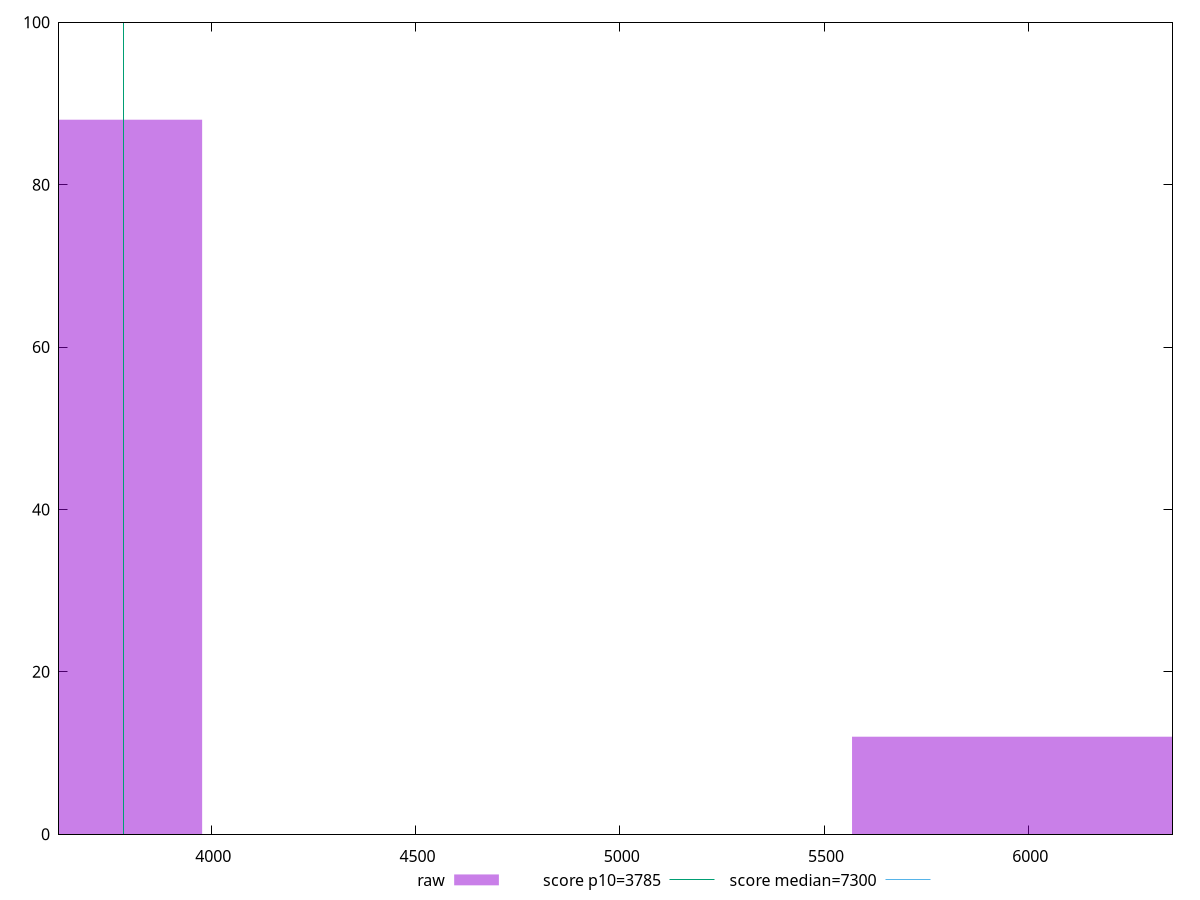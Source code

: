 reset

$raw <<EOF
3181.9753717296294 88
6363.950743459259 12
EOF

set key outside below
set boxwidth 1590.9876858648147
set xrange [3627.0389999999998:6352.994699999999]
set yrange [0:100]
set trange [0:100]
set style fill transparent solid 0.5 noborder

set parametric
set terminal svg size 640, 490 enhanced background rgb 'white'
set output "report_00026_2021-02-22T21:38:55.199Z/interactive/samples/pages+cached+noadtech+nomedia/raw/histogram.svg"

plot $raw title "raw" with boxes, \
     3785,t title "score p10=3785", \
     7300,t title "score median=7300"

reset
